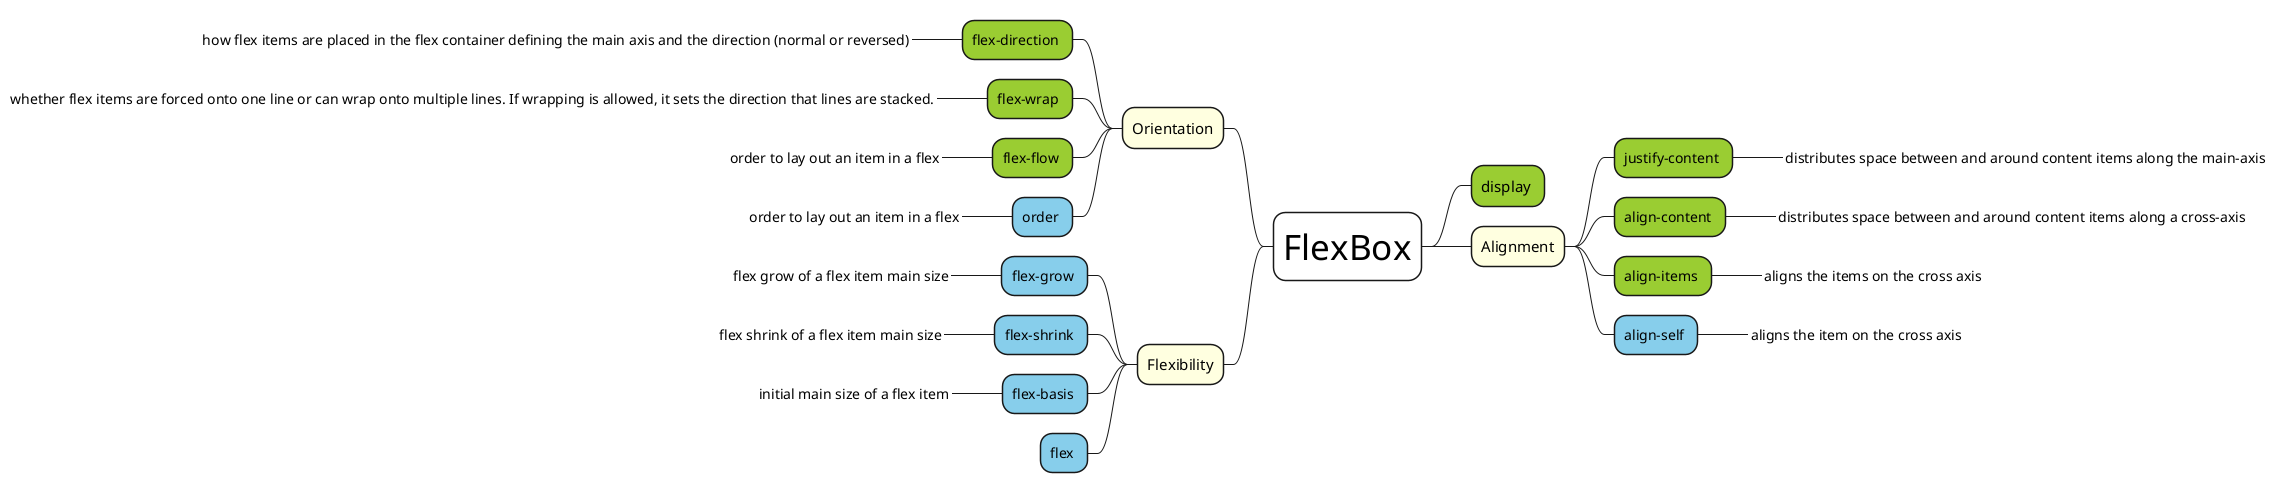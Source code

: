 @startmindmap
<style>
mindmapDiagram {
  Node {
    BackGroundColor white
  }
  rootNode {
    FontSize 35
  }
  :depth(1) {
    FontSize 15
    BackGroundColor LightYellow
  }
  .containerStyle * {
    BackgroundColor YellowGreen
  }
  .itemStyle * {
    BackgroundColor SkyBlue
  }
}
</style>
+ FlexBox
' ++ W3C TR
' +++_ CSS Flexible Box Layout Module Level 1 https://www.w3.org/TR/css-flexbox-1/
' +++_ CSS Box Alignment Module Level 3 https://www.w3.org/TR/css-align-3/
-- Orientation
--- flex-direction <<containerStyle>>
----_ how flex items are placed in the flex container defining the main axis and the direction (normal or reversed)
--- flex-wrap <<containerStyle>>
----_ whether flex items are forced onto one line or can wrap onto multiple lines. If wrapping is allowed, it sets the direction that lines are stacked.
--- flex-flow <<containerStyle>>
----_ order to lay out an item in a flex
--- order <<itemStyle>>
----_ order to lay out an item in a flex
-- Flexibility
--- flex-grow <<itemStyle>>
----_ flex grow of a flex item main size
--- flex-shrink <<itemStyle>>
----_ flex shrink of a flex item main size
--- flex-basis <<itemStyle>>
----_ initial main size of a flex item
--- flex <<itemStyle>>
++ display <<containerStyle>>
++ Alignment
+++ justify-content <<containerStyle>>
++++_ distributes space between and around content items along the main-axis
+++ align-content <<containerStyle>>
++++_ distributes space between and around content items along a cross-axis
+++ align-items <<containerStyle>>
++++_ aligns the items on the cross axis
+++ align-self <<itemStyle>>
++++_ aligns the item on the cross axis
@endmindmap
